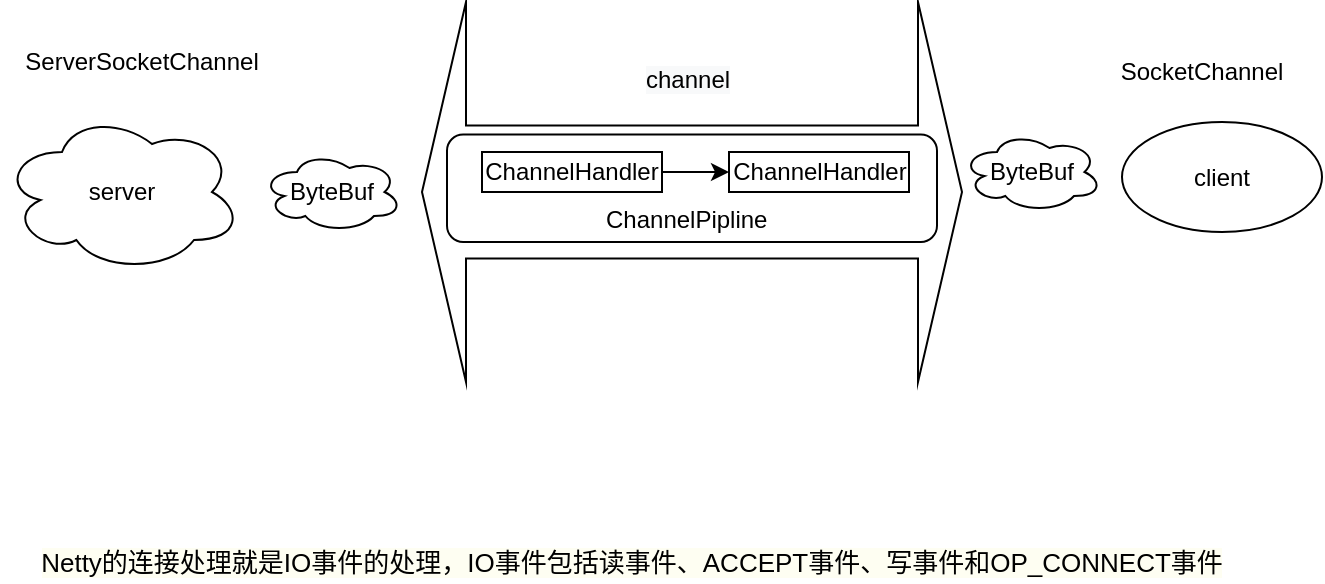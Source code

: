 <mxfile version="13.6.6" type="github">
  <diagram id="MnLv_0w_TifV8Hl3NhlG" name="Page-1">
    <mxGraphModel dx="1728" dy="574" grid="1" gridSize="10" guides="1" tooltips="1" connect="1" arrows="1" fold="1" page="1" pageScale="1" pageWidth="827" pageHeight="1169" math="0" shadow="0">
      <root>
        <mxCell id="0" />
        <mxCell id="1" parent="0" />
        <mxCell id="ULdh9nsuljbXBVtEyTDW-1" value="server" style="ellipse;shape=cloud;whiteSpace=wrap;html=1;" parent="1" vertex="1">
          <mxGeometry x="-40" y="205" width="120" height="80" as="geometry" />
        </mxCell>
        <mxCell id="ULdh9nsuljbXBVtEyTDW-2" value="client" style="ellipse;whiteSpace=wrap;html=1;" parent="1" vertex="1">
          <mxGeometry x="520" y="210" width="100" height="55" as="geometry" />
        </mxCell>
        <mxCell id="ULdh9nsuljbXBVtEyTDW-3" value="" style="html=1;shadow=0;dashed=0;align=center;verticalAlign=middle;shape=mxgraph.arrows2.twoWayArrow;dy=0.65;dx=22;" parent="1" vertex="1">
          <mxGeometry x="170" y="150" width="270" height="190" as="geometry" />
        </mxCell>
        <mxCell id="ULdh9nsuljbXBVtEyTDW-4" value="ServerSocketChannel" style="text;html=1;strokeColor=none;fillColor=none;align=center;verticalAlign=middle;whiteSpace=wrap;rounded=0;" parent="1" vertex="1">
          <mxGeometry x="10" y="170" width="40" height="20" as="geometry" />
        </mxCell>
        <mxCell id="ULdh9nsuljbXBVtEyTDW-5" value="SocketChannel" style="text;html=1;strokeColor=none;fillColor=none;align=center;verticalAlign=middle;whiteSpace=wrap;rounded=0;" parent="1" vertex="1">
          <mxGeometry x="540" y="175" width="40" height="20" as="geometry" />
        </mxCell>
        <mxCell id="ULdh9nsuljbXBVtEyTDW-6" value="&lt;meta charset=&quot;utf-8&quot;&gt;&lt;span style=&quot;color: rgb(0, 0, 0); font-family: helvetica; font-size: 12px; font-style: normal; font-weight: 400; letter-spacing: normal; text-align: center; text-indent: 0px; text-transform: none; word-spacing: 0px; background-color: rgb(248, 249, 250); display: inline; float: none;&quot;&gt;channel&lt;/span&gt;" style="text;whiteSpace=wrap;html=1;" parent="1" vertex="1">
          <mxGeometry x="280" y="175" width="70" height="30" as="geometry" />
        </mxCell>
        <mxCell id="ULdh9nsuljbXBVtEyTDW-7" value="" style="rounded=1;whiteSpace=wrap;html=1;" parent="1" vertex="1">
          <mxGeometry x="182.5" y="216.25" width="245" height="53.75" as="geometry" />
        </mxCell>
        <mxCell id="ULdh9nsuljbXBVtEyTDW-8" style="edgeStyle=orthogonalEdgeStyle;rounded=0;orthogonalLoop=1;jettySize=auto;html=1;exitX=1;exitY=0.5;exitDx=0;exitDy=0;entryX=0;entryY=0.5;entryDx=0;entryDy=0;" parent="1" source="ULdh9nsuljbXBVtEyTDW-9" target="ULdh9nsuljbXBVtEyTDW-10" edge="1">
          <mxGeometry relative="1" as="geometry" />
        </mxCell>
        <mxCell id="ULdh9nsuljbXBVtEyTDW-9" value="ChannelHandler" style="rounded=0;whiteSpace=wrap;html=1;" parent="1" vertex="1">
          <mxGeometry x="200" y="225" width="90" height="20" as="geometry" />
        </mxCell>
        <mxCell id="ULdh9nsuljbXBVtEyTDW-10" value="ChannelHandler" style="rounded=0;whiteSpace=wrap;html=1;" parent="1" vertex="1">
          <mxGeometry x="323.5" y="225" width="90" height="20" as="geometry" />
        </mxCell>
        <mxCell id="ULdh9nsuljbXBVtEyTDW-11" value="&lt;div style=&quot;text-align: center&quot;&gt;&lt;span&gt;&lt;font face=&quot;helvetica&quot;&gt;ChannelPipline&lt;/font&gt;&lt;/span&gt;&lt;/div&gt;" style="text;whiteSpace=wrap;html=1;" parent="1" vertex="1">
          <mxGeometry x="260" y="245" width="70" height="30" as="geometry" />
        </mxCell>
        <mxCell id="PL5oTx_WVRWjmE8jnyH3-1" value="ByteBuf" style="ellipse;shape=cloud;whiteSpace=wrap;html=1;" vertex="1" parent="1">
          <mxGeometry x="90" y="225" width="70" height="40" as="geometry" />
        </mxCell>
        <mxCell id="PL5oTx_WVRWjmE8jnyH3-2" value="ByteBuf" style="ellipse;shape=cloud;whiteSpace=wrap;html=1;" vertex="1" parent="1">
          <mxGeometry x="440" y="215" width="70" height="40" as="geometry" />
        </mxCell>
        <mxCell id="PL5oTx_WVRWjmE8jnyH3-6" value="&lt;span style=&quot;font-family: &amp;#34;verdana&amp;#34; , &amp;#34;arial&amp;#34; , &amp;#34;helvetica&amp;#34; , sans-serif ; font-size: 13px ; text-align: left ; background-color: rgb(254 , 254 , 242)&quot;&gt;Netty的连接处理就是IO事件的处理，IO事件包括读事件、ACCEPT事件、写事件和OP_CONNECT事件&lt;/span&gt;" style="text;html=1;strokeColor=none;fillColor=none;align=center;verticalAlign=middle;whiteSpace=wrap;rounded=0;" vertex="1" parent="1">
          <mxGeometry x="-30" y="420" width="610" height="20" as="geometry" />
        </mxCell>
      </root>
    </mxGraphModel>
  </diagram>
</mxfile>

